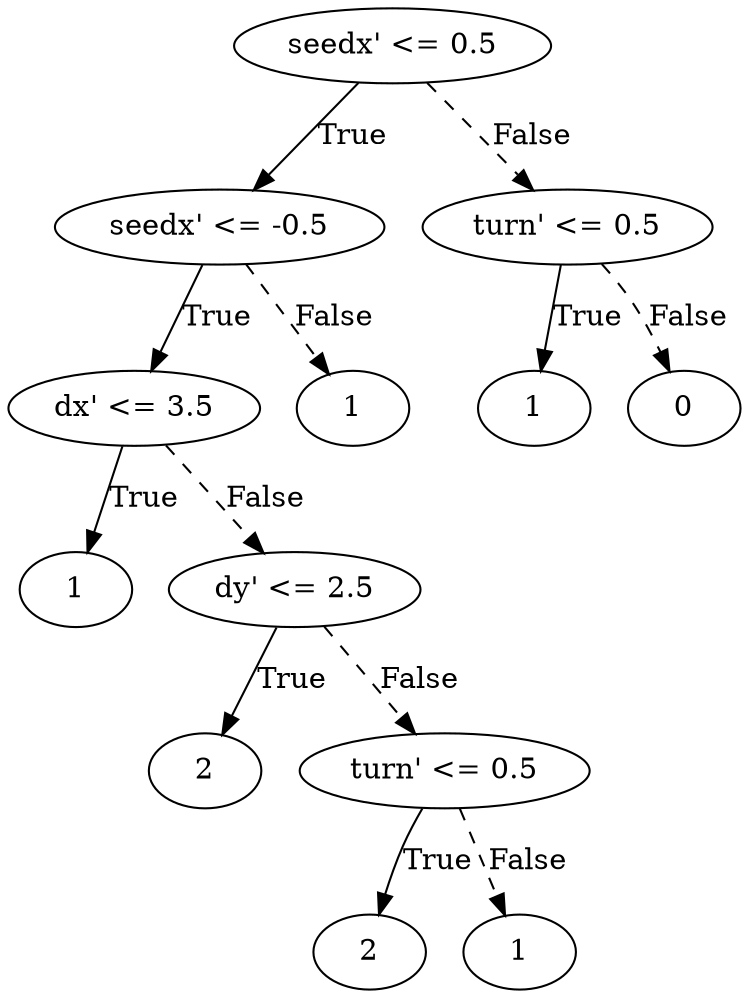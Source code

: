 digraph {
0 [label="seedx' <= 0.5"];
1 [label="seedx' <= -0.5"];
2 [label="dx' <= 3.5"];
3 [label="1"];
2 -> 3 [label="True"];
4 [label="dy' <= 2.5"];
5 [label="2"];
4 -> 5 [label="True"];
6 [label="turn' <= 0.5"];
7 [label="2"];
6 -> 7 [label="True"];
8 [label="1"];
6 -> 8 [style="dashed", label="False"];
4 -> 6 [style="dashed", label="False"];
2 -> 4 [style="dashed", label="False"];
1 -> 2 [label="True"];
9 [label="1"];
1 -> 9 [style="dashed", label="False"];
0 -> 1 [label="True"];
10 [label="turn' <= 0.5"];
11 [label="1"];
10 -> 11 [label="True"];
12 [label="0"];
10 -> 12 [style="dashed", label="False"];
0 -> 10 [style="dashed", label="False"];

}